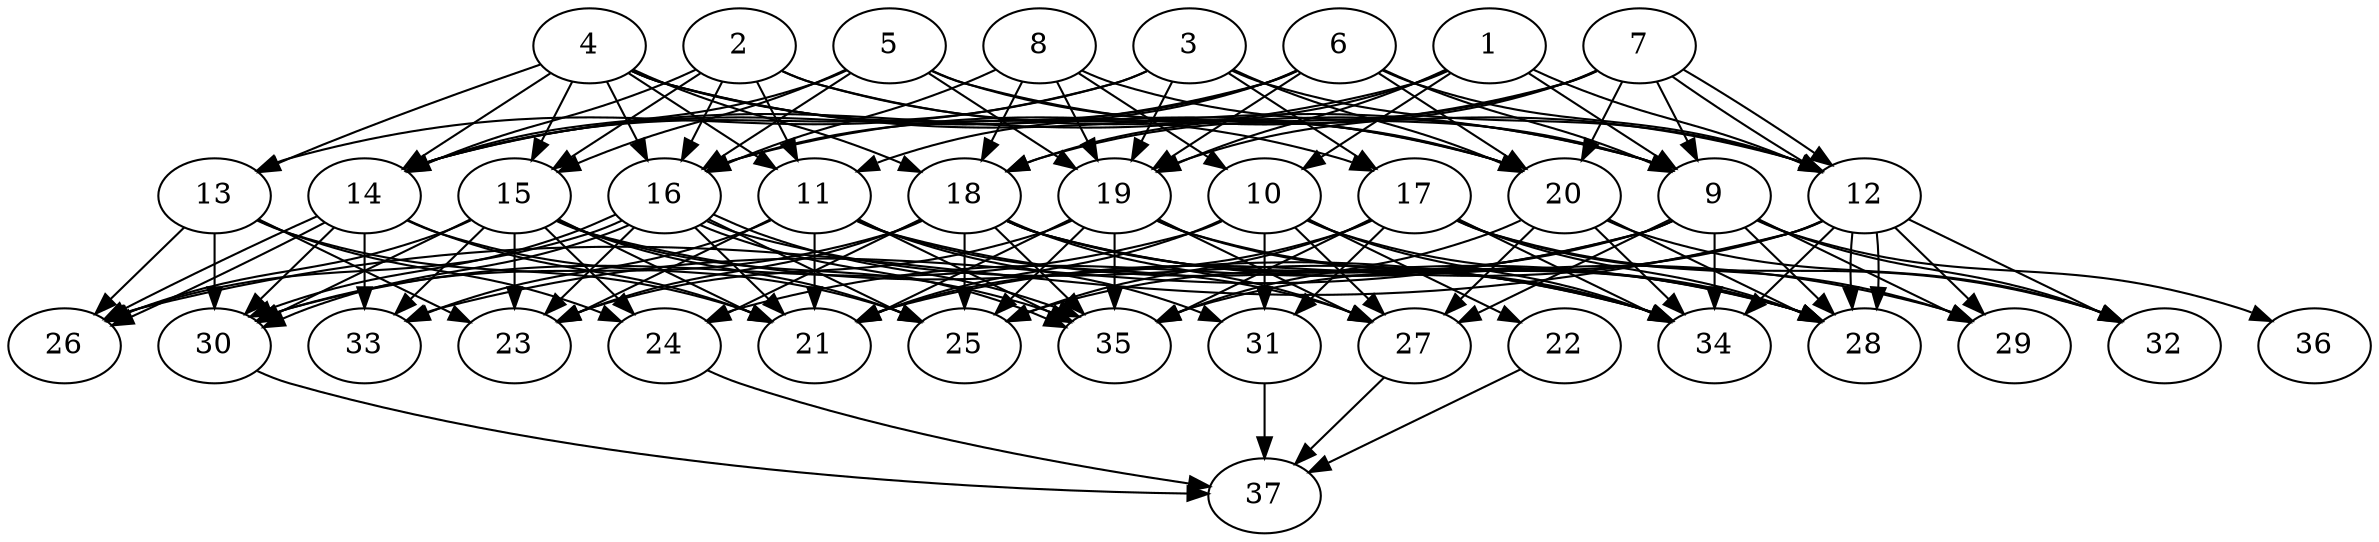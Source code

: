 // DAG (tier=3-complex, mode=data, n=37, ccr=0.511, fat=0.761, density=0.796, regular=0.386, jump=0.260, mindata=4194304, maxdata=33554432)
// DAG automatically generated by daggen at Sun Aug 24 16:33:35 2025
// /home/ermia/Project/Environments/daggen/bin/daggen --dot --ccr 0.511 --fat 0.761 --regular 0.386 --density 0.796 --jump 0.260 --mindata 4194304 --maxdata 33554432 -n 37 
digraph G {
  1 [size="152786097117141920", alpha="0.03", expect_size="76393048558570960"]
  1 -> 9 [size ="2943774686707712"]
  1 -> 10 [size ="2943774686707712"]
  1 -> 12 [size ="2943774686707712"]
  1 -> 14 [size ="2943774686707712"]
  1 -> 18 [size ="2943774686707712"]
  1 -> 19 [size ="2943774686707712"]
  2 [size="20628969504598642393088", alpha="0.03", expect_size="10314484752299321196544"]
  2 -> 9 [size ="6017392534618112"]
  2 -> 11 [size ="6017392534618112"]
  2 -> 14 [size ="6017392534618112"]
  2 -> 15 [size ="6017392534618112"]
  2 -> 16 [size ="6017392534618112"]
  2 -> 20 [size ="6017392534618112"]
  3 [size="167761275453999744", alpha="0.20", expect_size="83880637726999872"]
  3 -> 12 [size ="3951568017686528"]
  3 -> 13 [size ="3951568017686528"]
  3 -> 14 [size ="3951568017686528"]
  3 -> 17 [size ="3951568017686528"]
  3 -> 19 [size ="3951568017686528"]
  3 -> 20 [size ="3951568017686528"]
  4 [size="32351883341375824", alpha="0.05", expect_size="16175941670687912"]
  4 -> 9 [size ="509708809011200"]
  4 -> 11 [size ="509708809011200"]
  4 -> 13 [size ="509708809011200"]
  4 -> 14 [size ="509708809011200"]
  4 -> 15 [size ="509708809011200"]
  4 -> 16 [size ="509708809011200"]
  4 -> 17 [size ="509708809011200"]
  4 -> 18 [size ="509708809011200"]
  4 -> 20 [size ="509708809011200"]
  5 [size="11698715514661939183616", alpha="0.13", expect_size="5849357757330969591808"]
  5 -> 12 [size ="4122703548121088"]
  5 -> 14 [size ="4122703548121088"]
  5 -> 15 [size ="4122703548121088"]
  5 -> 16 [size ="4122703548121088"]
  5 -> 19 [size ="4122703548121088"]
  5 -> 20 [size ="4122703548121088"]
  6 [size="5116526716849385472", alpha="0.01", expect_size="2558263358424692736"]
  6 -> 9 [size ="4705437454696448"]
  6 -> 11 [size ="4705437454696448"]
  6 -> 12 [size ="4705437454696448"]
  6 -> 14 [size ="4705437454696448"]
  6 -> 16 [size ="4705437454696448"]
  6 -> 19 [size ="4705437454696448"]
  6 -> 20 [size ="4705437454696448"]
  7 [size="6532978837561235", alpha="0.03", expect_size="3266489418780617"]
  7 -> 9 [size ="172674202468352"]
  7 -> 12 [size ="172674202468352"]
  7 -> 12 [size ="172674202468352"]
  7 -> 16 [size ="172674202468352"]
  7 -> 18 [size ="172674202468352"]
  7 -> 19 [size ="172674202468352"]
  7 -> 20 [size ="172674202468352"]
  8 [size="27255508974803202605056", alpha="0.08", expect_size="13627754487401601302528"]
  8 -> 9 [size ="7245352474247168"]
  8 -> 10 [size ="7245352474247168"]
  8 -> 16 [size ="7245352474247168"]
  8 -> 18 [size ="7245352474247168"]
  8 -> 19 [size ="7245352474247168"]
  9 [size="13389496916066721792", alpha="0.10", expect_size="6694748458033360896"]
  9 -> 24 [size ="4866124336332800"]
  9 -> 25 [size ="4866124336332800"]
  9 -> 27 [size ="4866124336332800"]
  9 -> 28 [size ="4866124336332800"]
  9 -> 29 [size ="4866124336332800"]
  9 -> 32 [size ="4866124336332800"]
  9 -> 33 [size ="4866124336332800"]
  9 -> 34 [size ="4866124336332800"]
  9 -> 36 [size ="4866124336332800"]
  10 [size="1265914388972476928", alpha="0.19", expect_size="632957194486238464"]
  10 -> 21 [size ="1660413896818688"]
  10 -> 22 [size ="1660413896818688"]
  10 -> 27 [size ="1660413896818688"]
  10 -> 28 [size ="1660413896818688"]
  10 -> 30 [size ="1660413896818688"]
  10 -> 31 [size ="1660413896818688"]
  10 -> 34 [size ="1660413896818688"]
  11 [size="18543030171175860830208", alpha="0.18", expect_size="9271515085587930415104"]
  11 -> 21 [size ="5604589260767232"]
  11 -> 23 [size ="5604589260767232"]
  11 -> 27 [size ="5604589260767232"]
  11 -> 28 [size ="5604589260767232"]
  11 -> 31 [size ="5604589260767232"]
  11 -> 33 [size ="5604589260767232"]
  11 -> 35 [size ="5604589260767232"]
  12 [size="602471642237832448", alpha="0.15", expect_size="301235821118916224"]
  12 -> 21 [size ="439710698700800"]
  12 -> 26 [size ="439710698700800"]
  12 -> 28 [size ="439710698700800"]
  12 -> 28 [size ="439710698700800"]
  12 -> 29 [size ="439710698700800"]
  12 -> 32 [size ="439710698700800"]
  12 -> 34 [size ="439710698700800"]
  12 -> 35 [size ="439710698700800"]
  13 [size="122441696368502544", alpha="0.08", expect_size="61220848184251272"]
  13 -> 21 [size ="5264713063596032"]
  13 -> 23 [size ="5264713063596032"]
  13 -> 24 [size ="5264713063596032"]
  13 -> 26 [size ="5264713063596032"]
  13 -> 30 [size ="5264713063596032"]
  14 [size="124835248302335072", alpha="0.11", expect_size="62417624151167536"]
  14 -> 21 [size ="3078862103642112"]
  14 -> 25 [size ="3078862103642112"]
  14 -> 26 [size ="3078862103642112"]
  14 -> 26 [size ="3078862103642112"]
  14 -> 30 [size ="3078862103642112"]
  14 -> 33 [size ="3078862103642112"]
  15 [size="428437335036942876672", alpha="0.20", expect_size="214218667518471438336"]
  15 -> 21 [size ="454654534090752"]
  15 -> 23 [size ="454654534090752"]
  15 -> 24 [size ="454654534090752"]
  15 -> 25 [size ="454654534090752"]
  15 -> 26 [size ="454654534090752"]
  15 -> 30 [size ="454654534090752"]
  15 -> 33 [size ="454654534090752"]
  15 -> 34 [size ="454654534090752"]
  15 -> 35 [size ="454654534090752"]
  16 [size="241711111785552128", alpha="0.09", expect_size="120855555892776064"]
  16 -> 21 [size ="5316537221120000"]
  16 -> 23 [size ="5316537221120000"]
  16 -> 25 [size ="5316537221120000"]
  16 -> 26 [size ="5316537221120000"]
  16 -> 30 [size ="5316537221120000"]
  16 -> 30 [size ="5316537221120000"]
  16 -> 34 [size ="5316537221120000"]
  16 -> 35 [size ="5316537221120000"]
  16 -> 35 [size ="5316537221120000"]
  17 [size="186215835971683552", alpha="0.17", expect_size="93107917985841776"]
  17 -> 21 [size ="3090766050099200"]
  17 -> 25 [size ="3090766050099200"]
  17 -> 28 [size ="3090766050099200"]
  17 -> 29 [size ="3090766050099200"]
  17 -> 31 [size ="3090766050099200"]
  17 -> 32 [size ="3090766050099200"]
  17 -> 34 [size ="3090766050099200"]
  17 -> 35 [size ="3090766050099200"]
  18 [size="13195308317938622", alpha="0.17", expect_size="6597654158969311"]
  18 -> 23 [size ="331571215204352"]
  18 -> 24 [size ="331571215204352"]
  18 -> 25 [size ="331571215204352"]
  18 -> 27 [size ="331571215204352"]
  18 -> 28 [size ="331571215204352"]
  18 -> 29 [size ="331571215204352"]
  18 -> 30 [size ="331571215204352"]
  18 -> 34 [size ="331571215204352"]
  18 -> 35 [size ="331571215204352"]
  19 [size="14457166942999412736000", alpha="0.16", expect_size="7228583471499706368000"]
  19 -> 21 [size ="4747650976972800"]
  19 -> 23 [size ="4747650976972800"]
  19 -> 25 [size ="4747650976972800"]
  19 -> 27 [size ="4747650976972800"]
  19 -> 28 [size ="4747650976972800"]
  19 -> 34 [size ="4747650976972800"]
  19 -> 35 [size ="4747650976972800"]
  20 [size="1764587748835509760", alpha="0.18", expect_size="882293874417754880"]
  20 -> 27 [size ="689631565709312"]
  20 -> 28 [size ="689631565709312"]
  20 -> 32 [size ="689631565709312"]
  20 -> 34 [size ="689631565709312"]
  20 -> 35 [size ="689631565709312"]
  21 [size="442021654730066886656", alpha="0.13", expect_size="221010827365033443328"]
  22 [size="7547356126233346048", alpha="0.13", expect_size="3773678063116673024"]
  22 -> 37 [size ="2971812728143872"]
  23 [size="11064617797260614303744", alpha="0.07", expect_size="5532308898630307151872"]
  24 [size="1394630230707197440", alpha="0.02", expect_size="697315115353598720"]
  24 -> 37 [size ="3302969512558592"]
  25 [size="32623509411020601819136", alpha="0.00", expect_size="16311754705510300909568"]
  26 [size="1811250942736425025536", alpha="0.19", expect_size="905625471368212512768"]
  27 [size="140578173874177600", alpha="0.15", expect_size="70289086937088800"]
  27 -> 37 [size ="3474252741214208"]
  28 [size="53985034432462408", alpha="0.11", expect_size="26992517216231204"]
  29 [size="2698656594345815040", alpha="0.15", expect_size="1349328297172907520"]
  30 [size="7834418200518631424", alpha="0.07", expect_size="3917209100259315712"]
  30 -> 37 [size ="5585091661135872"]
  31 [size="1480820500523577769984", alpha="0.16", expect_size="740410250261788884992"]
  31 -> 37 [size ="1039341493157888"]
  32 [size="232913478105609440", alpha="0.19", expect_size="116456739052804720"]
  33 [size="2195361738931608832", alpha="0.10", expect_size="1097680869465804416"]
  34 [size="10282892121181689856", alpha="0.03", expect_size="5141446060590844928"]
  35 [size="39933508526028128", alpha="0.17", expect_size="19966754263014064"]
  36 [size="109556392166398704", alpha="0.14", expect_size="54778196083199352"]
  37 [size="7450010695683704619008", alpha="0.06", expect_size="3725005347841852309504"]
}